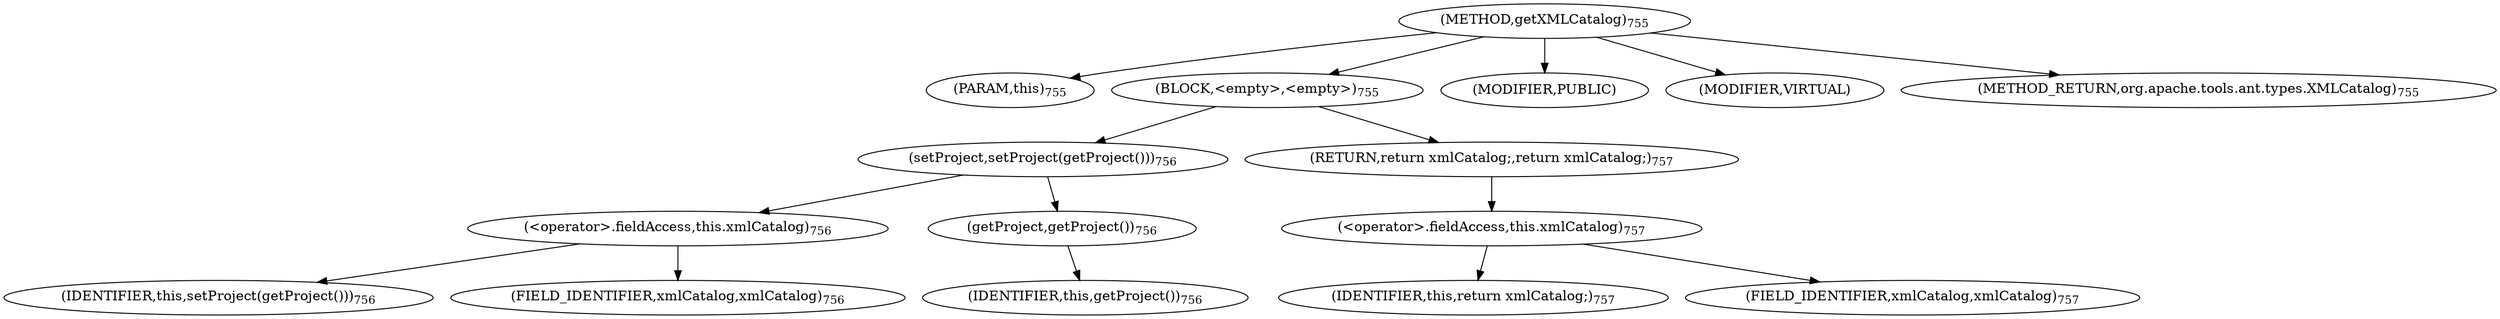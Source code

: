 digraph "getXMLCatalog" {  
"1723" [label = <(METHOD,getXMLCatalog)<SUB>755</SUB>> ]
"91" [label = <(PARAM,this)<SUB>755</SUB>> ]
"1724" [label = <(BLOCK,&lt;empty&gt;,&lt;empty&gt;)<SUB>755</SUB>> ]
"1725" [label = <(setProject,setProject(getProject()))<SUB>756</SUB>> ]
"1726" [label = <(&lt;operator&gt;.fieldAccess,this.xmlCatalog)<SUB>756</SUB>> ]
"1727" [label = <(IDENTIFIER,this,setProject(getProject()))<SUB>756</SUB>> ]
"1728" [label = <(FIELD_IDENTIFIER,xmlCatalog,xmlCatalog)<SUB>756</SUB>> ]
"1729" [label = <(getProject,getProject())<SUB>756</SUB>> ]
"90" [label = <(IDENTIFIER,this,getProject())<SUB>756</SUB>> ]
"1730" [label = <(RETURN,return xmlCatalog;,return xmlCatalog;)<SUB>757</SUB>> ]
"1731" [label = <(&lt;operator&gt;.fieldAccess,this.xmlCatalog)<SUB>757</SUB>> ]
"1732" [label = <(IDENTIFIER,this,return xmlCatalog;)<SUB>757</SUB>> ]
"1733" [label = <(FIELD_IDENTIFIER,xmlCatalog,xmlCatalog)<SUB>757</SUB>> ]
"1734" [label = <(MODIFIER,PUBLIC)> ]
"1735" [label = <(MODIFIER,VIRTUAL)> ]
"1736" [label = <(METHOD_RETURN,org.apache.tools.ant.types.XMLCatalog)<SUB>755</SUB>> ]
  "1723" -> "91" 
  "1723" -> "1724" 
  "1723" -> "1734" 
  "1723" -> "1735" 
  "1723" -> "1736" 
  "1724" -> "1725" 
  "1724" -> "1730" 
  "1725" -> "1726" 
  "1725" -> "1729" 
  "1726" -> "1727" 
  "1726" -> "1728" 
  "1729" -> "90" 
  "1730" -> "1731" 
  "1731" -> "1732" 
  "1731" -> "1733" 
}

